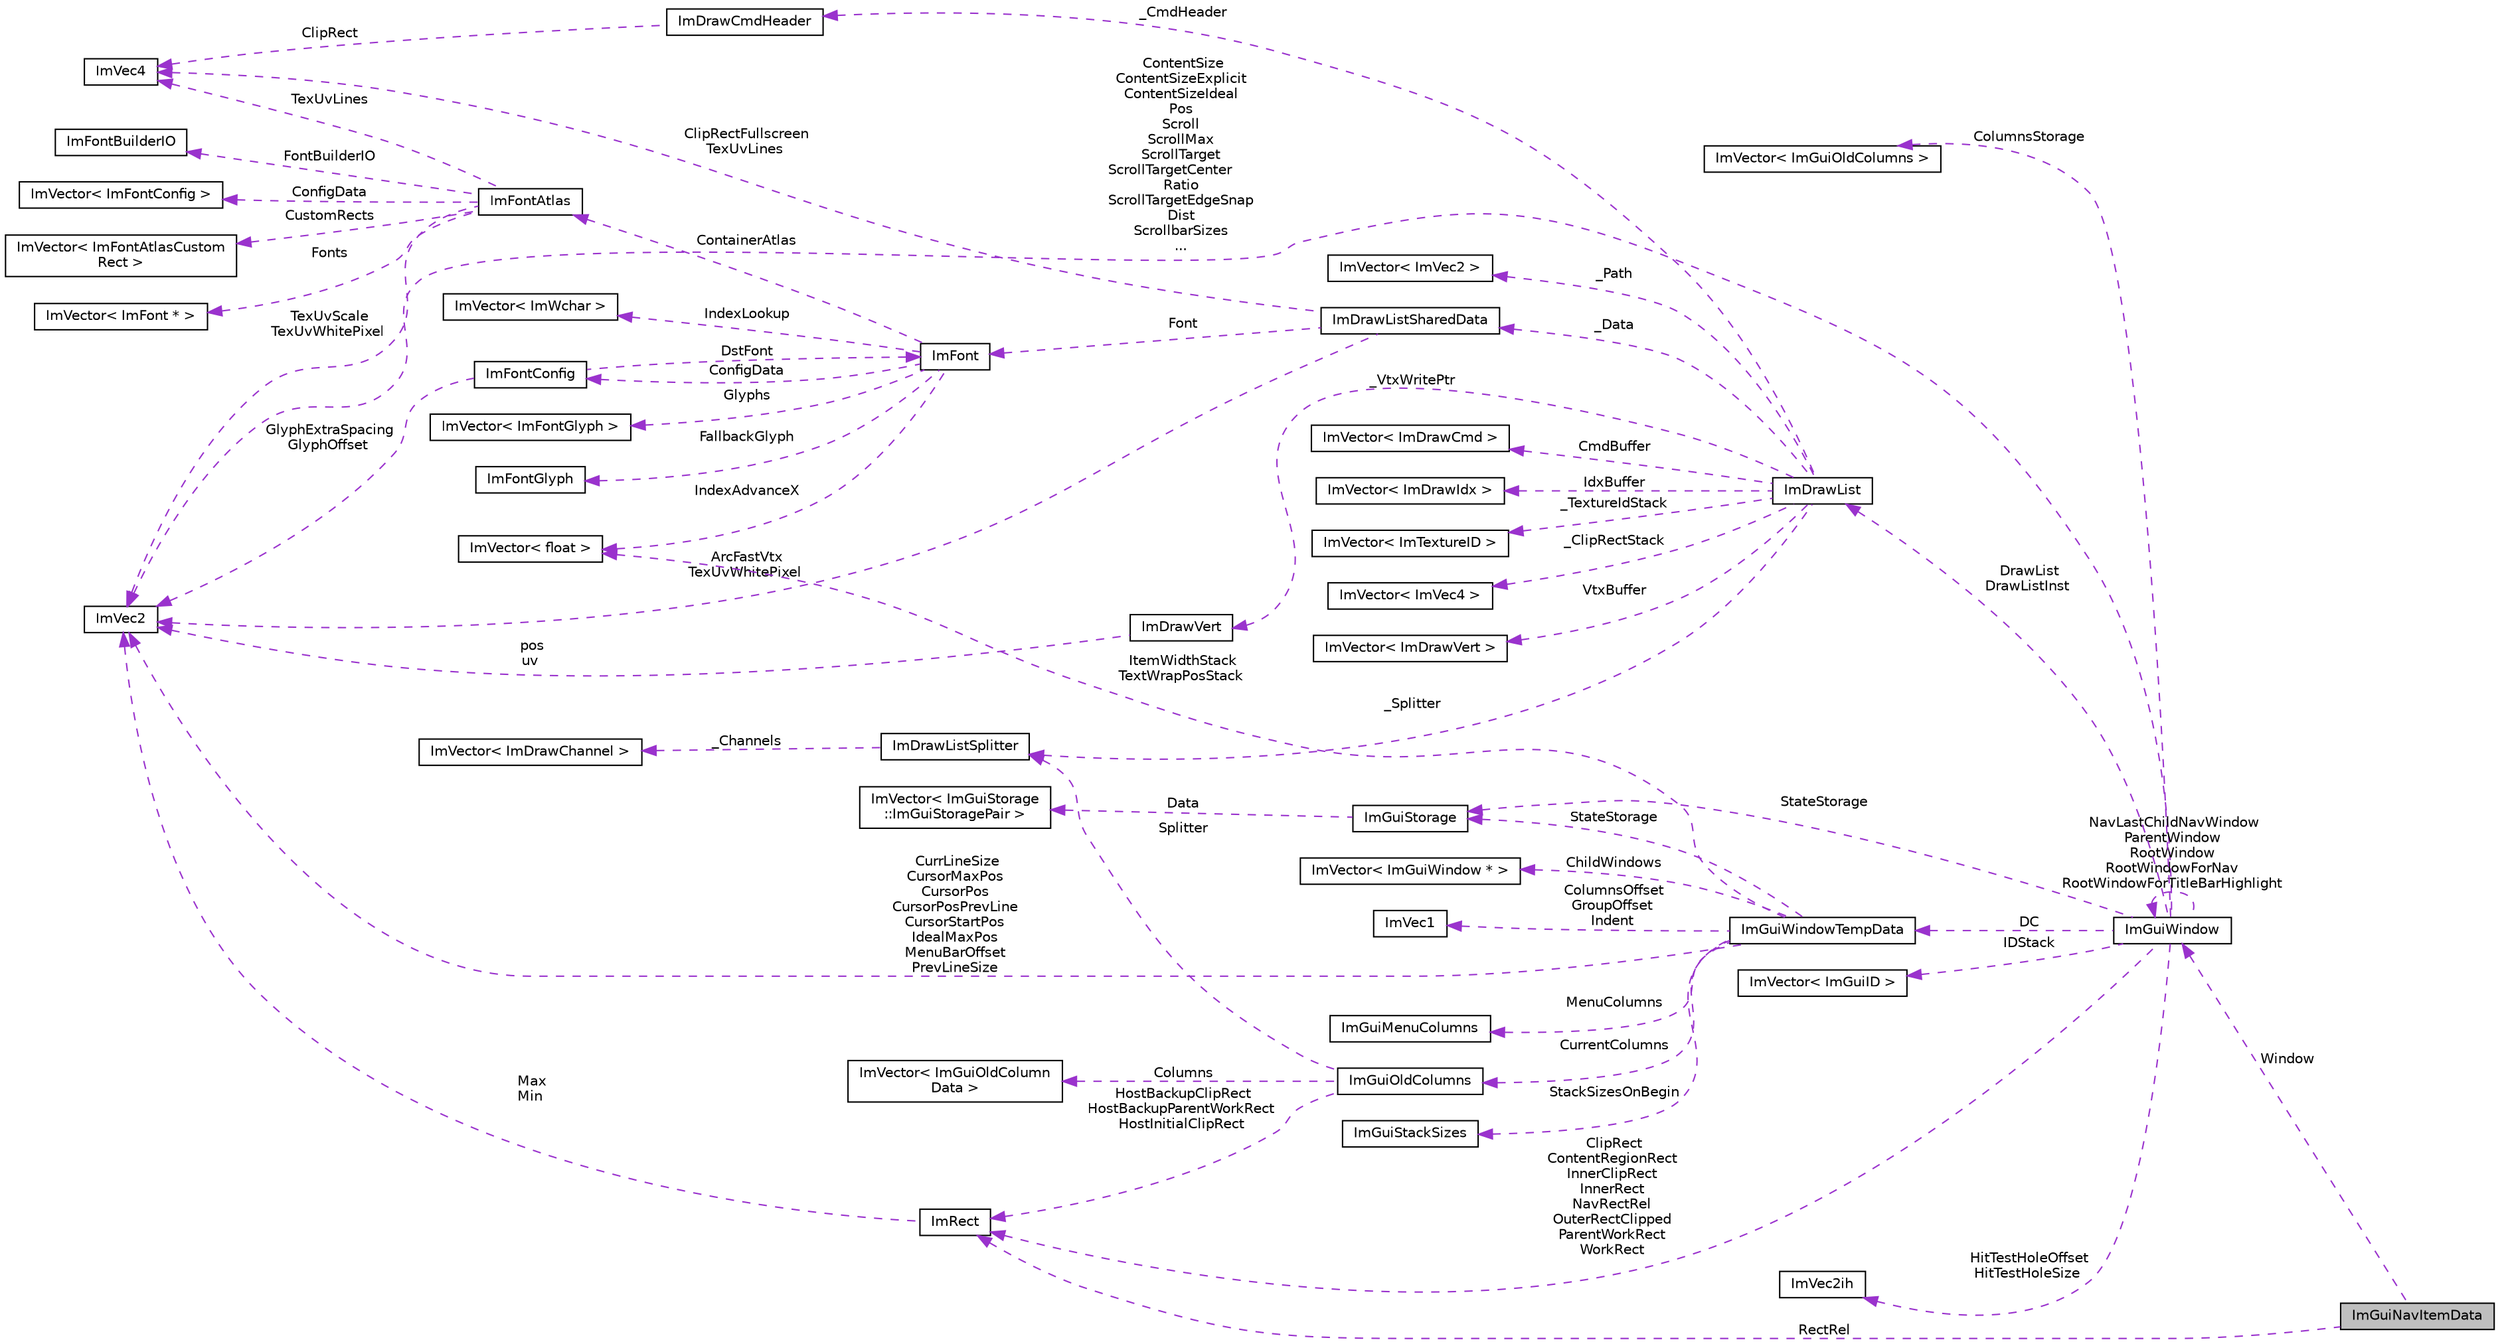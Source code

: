 digraph "ImGuiNavItemData"
{
 // LATEX_PDF_SIZE
  edge [fontname="Helvetica",fontsize="10",labelfontname="Helvetica",labelfontsize="10"];
  node [fontname="Helvetica",fontsize="10",shape=record];
  rankdir="LR";
  Node1 [label="ImGuiNavItemData",height=0.2,width=0.4,color="black", fillcolor="grey75", style="filled", fontcolor="black",tooltip=" "];
  Node2 -> Node1 [dir="back",color="darkorchid3",fontsize="10",style="dashed",label=" RectRel" ,fontname="Helvetica"];
  Node2 [label="ImRect",height=0.2,width=0.4,color="black", fillcolor="white", style="filled",URL="$struct_im_rect.html",tooltip=" "];
  Node3 -> Node2 [dir="back",color="darkorchid3",fontsize="10",style="dashed",label=" Max\nMin" ,fontname="Helvetica"];
  Node3 [label="ImVec2",height=0.2,width=0.4,color="black", fillcolor="white", style="filled",URL="$struct_im_vec2.html",tooltip=" "];
  Node4 -> Node1 [dir="back",color="darkorchid3",fontsize="10",style="dashed",label=" Window" ,fontname="Helvetica"];
  Node4 [label="ImGuiWindow",height=0.2,width=0.4,color="black", fillcolor="white", style="filled",URL="$struct_im_gui_window.html",tooltip=" "];
  Node5 -> Node4 [dir="back",color="darkorchid3",fontsize="10",style="dashed",label=" HitTestHoleOffset\nHitTestHoleSize" ,fontname="Helvetica"];
  Node5 [label="ImVec2ih",height=0.2,width=0.4,color="black", fillcolor="white", style="filled",URL="$struct_im_vec2ih.html",tooltip=" "];
  Node6 -> Node4 [dir="back",color="darkorchid3",fontsize="10",style="dashed",label=" StateStorage" ,fontname="Helvetica"];
  Node6 [label="ImGuiStorage",height=0.2,width=0.4,color="black", fillcolor="white", style="filled",URL="$struct_im_gui_storage.html",tooltip=" "];
  Node7 -> Node6 [dir="back",color="darkorchid3",fontsize="10",style="dashed",label=" Data" ,fontname="Helvetica"];
  Node7 [label="ImVector\< ImGuiStorage\l::ImGuiStoragePair \>",height=0.2,width=0.4,color="black", fillcolor="white", style="filled",URL="$struct_im_vector.html",tooltip=" "];
  Node3 -> Node4 [dir="back",color="darkorchid3",fontsize="10",style="dashed",label=" ContentSize\nContentSizeExplicit\nContentSizeIdeal\nPos\nScroll\nScrollMax\nScrollTarget\nScrollTargetCenter\lRatio\nScrollTargetEdgeSnap\lDist\nScrollbarSizes\n..." ,fontname="Helvetica"];
  Node2 -> Node4 [dir="back",color="darkorchid3",fontsize="10",style="dashed",label=" ClipRect\nContentRegionRect\nInnerClipRect\nInnerRect\nNavRectRel\nOuterRectClipped\nParentWorkRect\nWorkRect" ,fontname="Helvetica"];
  Node8 -> Node4 [dir="back",color="darkorchid3",fontsize="10",style="dashed",label=" ColumnsStorage" ,fontname="Helvetica"];
  Node8 [label="ImVector\< ImGuiOldColumns \>",height=0.2,width=0.4,color="black", fillcolor="white", style="filled",URL="$struct_im_vector.html",tooltip=" "];
  Node9 -> Node4 [dir="back",color="darkorchid3",fontsize="10",style="dashed",label=" DC" ,fontname="Helvetica"];
  Node9 [label="ImGuiWindowTempData",height=0.2,width=0.4,color="black", fillcolor="white", style="filled",URL="$struct_im_gui_window_temp_data.html",tooltip=" "];
  Node10 -> Node9 [dir="back",color="darkorchid3",fontsize="10",style="dashed",label=" ColumnsOffset\nGroupOffset\nIndent" ,fontname="Helvetica"];
  Node10 [label="ImVec1",height=0.2,width=0.4,color="black", fillcolor="white", style="filled",URL="$struct_im_vec1.html",tooltip=" "];
  Node6 -> Node9 [dir="back",color="darkorchid3",fontsize="10",style="dashed",label=" StateStorage" ,fontname="Helvetica"];
  Node3 -> Node9 [dir="back",color="darkorchid3",fontsize="10",style="dashed",label=" CurrLineSize\nCursorMaxPos\nCursorPos\nCursorPosPrevLine\nCursorStartPos\nIdealMaxPos\nMenuBarOffset\nPrevLineSize" ,fontname="Helvetica"];
  Node11 -> Node9 [dir="back",color="darkorchid3",fontsize="10",style="dashed",label=" CurrentColumns" ,fontname="Helvetica"];
  Node11 [label="ImGuiOldColumns",height=0.2,width=0.4,color="black", fillcolor="white", style="filled",URL="$struct_im_gui_old_columns.html",tooltip=" "];
  Node2 -> Node11 [dir="back",color="darkorchid3",fontsize="10",style="dashed",label=" HostBackupClipRect\nHostBackupParentWorkRect\nHostInitialClipRect" ,fontname="Helvetica"];
  Node12 -> Node11 [dir="back",color="darkorchid3",fontsize="10",style="dashed",label=" Columns" ,fontname="Helvetica"];
  Node12 [label="ImVector\< ImGuiOldColumn\lData \>",height=0.2,width=0.4,color="black", fillcolor="white", style="filled",URL="$struct_im_vector.html",tooltip=" "];
  Node13 -> Node11 [dir="back",color="darkorchid3",fontsize="10",style="dashed",label=" Splitter" ,fontname="Helvetica"];
  Node13 [label="ImDrawListSplitter",height=0.2,width=0.4,color="black", fillcolor="white", style="filled",URL="$struct_im_draw_list_splitter.html",tooltip=" "];
  Node14 -> Node13 [dir="back",color="darkorchid3",fontsize="10",style="dashed",label=" _Channels" ,fontname="Helvetica"];
  Node14 [label="ImVector\< ImDrawChannel \>",height=0.2,width=0.4,color="black", fillcolor="white", style="filled",URL="$struct_im_vector.html",tooltip=" "];
  Node15 -> Node9 [dir="back",color="darkorchid3",fontsize="10",style="dashed",label=" StackSizesOnBegin" ,fontname="Helvetica"];
  Node15 [label="ImGuiStackSizes",height=0.2,width=0.4,color="black", fillcolor="white", style="filled",URL="$struct_im_gui_stack_sizes.html",tooltip=" "];
  Node16 -> Node9 [dir="back",color="darkorchid3",fontsize="10",style="dashed",label=" ChildWindows" ,fontname="Helvetica"];
  Node16 [label="ImVector\< ImGuiWindow * \>",height=0.2,width=0.4,color="black", fillcolor="white", style="filled",URL="$struct_im_vector.html",tooltip=" "];
  Node17 -> Node9 [dir="back",color="darkorchid3",fontsize="10",style="dashed",label=" ItemWidthStack\nTextWrapPosStack" ,fontname="Helvetica"];
  Node17 [label="ImVector\< float \>",height=0.2,width=0.4,color="black", fillcolor="white", style="filled",URL="$struct_im_vector.html",tooltip=" "];
  Node18 -> Node9 [dir="back",color="darkorchid3",fontsize="10",style="dashed",label=" MenuColumns" ,fontname="Helvetica"];
  Node18 [label="ImGuiMenuColumns",height=0.2,width=0.4,color="black", fillcolor="white", style="filled",URL="$struct_im_gui_menu_columns.html",tooltip=" "];
  Node19 -> Node4 [dir="back",color="darkorchid3",fontsize="10",style="dashed",label=" IDStack" ,fontname="Helvetica"];
  Node19 [label="ImVector\< ImGuiID \>",height=0.2,width=0.4,color="black", fillcolor="white", style="filled",URL="$struct_im_vector.html",tooltip=" "];
  Node4 -> Node4 [dir="back",color="darkorchid3",fontsize="10",style="dashed",label=" NavLastChildNavWindow\nParentWindow\nRootWindow\nRootWindowForNav\nRootWindowForTitleBarHighlight" ,fontname="Helvetica"];
  Node20 -> Node4 [dir="back",color="darkorchid3",fontsize="10",style="dashed",label=" DrawList\nDrawListInst" ,fontname="Helvetica"];
  Node20 [label="ImDrawList",height=0.2,width=0.4,color="black", fillcolor="white", style="filled",URL="$struct_im_draw_list.html",tooltip=" "];
  Node21 -> Node20 [dir="back",color="darkorchid3",fontsize="10",style="dashed",label=" _ClipRectStack" ,fontname="Helvetica"];
  Node21 [label="ImVector\< ImVec4 \>",height=0.2,width=0.4,color="black", fillcolor="white", style="filled",URL="$struct_im_vector.html",tooltip=" "];
  Node22 -> Node20 [dir="back",color="darkorchid3",fontsize="10",style="dashed",label=" VtxBuffer" ,fontname="Helvetica"];
  Node22 [label="ImVector\< ImDrawVert \>",height=0.2,width=0.4,color="black", fillcolor="white", style="filled",URL="$struct_im_vector.html",tooltip=" "];
  Node23 -> Node20 [dir="back",color="darkorchid3",fontsize="10",style="dashed",label=" _Path" ,fontname="Helvetica"];
  Node23 [label="ImVector\< ImVec2 \>",height=0.2,width=0.4,color="black", fillcolor="white", style="filled",URL="$struct_im_vector.html",tooltip=" "];
  Node24 -> Node20 [dir="back",color="darkorchid3",fontsize="10",style="dashed",label=" _Data" ,fontname="Helvetica"];
  Node24 [label="ImDrawListSharedData",height=0.2,width=0.4,color="black", fillcolor="white", style="filled",URL="$struct_im_draw_list_shared_data.html",tooltip=" "];
  Node3 -> Node24 [dir="back",color="darkorchid3",fontsize="10",style="dashed",label=" ArcFastVtx\nTexUvWhitePixel" ,fontname="Helvetica"];
  Node25 -> Node24 [dir="back",color="darkorchid3",fontsize="10",style="dashed",label=" ClipRectFullscreen\nTexUvLines" ,fontname="Helvetica"];
  Node25 [label="ImVec4",height=0.2,width=0.4,color="black", fillcolor="white", style="filled",URL="$struct_im_vec4.html",tooltip=" "];
  Node26 -> Node24 [dir="back",color="darkorchid3",fontsize="10",style="dashed",label=" Font" ,fontname="Helvetica"];
  Node26 [label="ImFont",height=0.2,width=0.4,color="black", fillcolor="white", style="filled",URL="$struct_im_font.html",tooltip=" "];
  Node27 -> Node26 [dir="back",color="darkorchid3",fontsize="10",style="dashed",label=" Glyphs" ,fontname="Helvetica"];
  Node27 [label="ImVector\< ImFontGlyph \>",height=0.2,width=0.4,color="black", fillcolor="white", style="filled",URL="$struct_im_vector.html",tooltip=" "];
  Node28 -> Node26 [dir="back",color="darkorchid3",fontsize="10",style="dashed",label=" ConfigData" ,fontname="Helvetica"];
  Node28 [label="ImFontConfig",height=0.2,width=0.4,color="black", fillcolor="white", style="filled",URL="$struct_im_font_config.html",tooltip=" "];
  Node3 -> Node28 [dir="back",color="darkorchid3",fontsize="10",style="dashed",label=" GlyphExtraSpacing\nGlyphOffset" ,fontname="Helvetica"];
  Node26 -> Node28 [dir="back",color="darkorchid3",fontsize="10",style="dashed",label=" DstFont" ,fontname="Helvetica"];
  Node29 -> Node26 [dir="back",color="darkorchid3",fontsize="10",style="dashed",label=" FallbackGlyph" ,fontname="Helvetica"];
  Node29 [label="ImFontGlyph",height=0.2,width=0.4,color="black", fillcolor="white", style="filled",URL="$struct_im_font_glyph.html",tooltip=" "];
  Node30 -> Node26 [dir="back",color="darkorchid3",fontsize="10",style="dashed",label=" ContainerAtlas" ,fontname="Helvetica"];
  Node30 [label="ImFontAtlas",height=0.2,width=0.4,color="black", fillcolor="white", style="filled",URL="$struct_im_font_atlas.html",tooltip=" "];
  Node31 -> Node30 [dir="back",color="darkorchid3",fontsize="10",style="dashed",label=" Fonts" ,fontname="Helvetica"];
  Node31 [label="ImVector\< ImFont * \>",height=0.2,width=0.4,color="black", fillcolor="white", style="filled",URL="$struct_im_vector.html",tooltip=" "];
  Node32 -> Node30 [dir="back",color="darkorchid3",fontsize="10",style="dashed",label=" FontBuilderIO" ,fontname="Helvetica"];
  Node32 [label="ImFontBuilderIO",height=0.2,width=0.4,color="black", fillcolor="white", style="filled",URL="$struct_im_font_builder_i_o.html",tooltip=" "];
  Node3 -> Node30 [dir="back",color="darkorchid3",fontsize="10",style="dashed",label=" TexUvScale\nTexUvWhitePixel" ,fontname="Helvetica"];
  Node25 -> Node30 [dir="back",color="darkorchid3",fontsize="10",style="dashed",label=" TexUvLines" ,fontname="Helvetica"];
  Node33 -> Node30 [dir="back",color="darkorchid3",fontsize="10",style="dashed",label=" ConfigData" ,fontname="Helvetica"];
  Node33 [label="ImVector\< ImFontConfig \>",height=0.2,width=0.4,color="black", fillcolor="white", style="filled",URL="$struct_im_vector.html",tooltip=" "];
  Node34 -> Node30 [dir="back",color="darkorchid3",fontsize="10",style="dashed",label=" CustomRects" ,fontname="Helvetica"];
  Node34 [label="ImVector\< ImFontAtlasCustom\lRect \>",height=0.2,width=0.4,color="black", fillcolor="white", style="filled",URL="$struct_im_vector.html",tooltip=" "];
  Node17 -> Node26 [dir="back",color="darkorchid3",fontsize="10",style="dashed",label=" IndexAdvanceX" ,fontname="Helvetica"];
  Node35 -> Node26 [dir="back",color="darkorchid3",fontsize="10",style="dashed",label=" IndexLookup" ,fontname="Helvetica"];
  Node35 [label="ImVector\< ImWchar \>",height=0.2,width=0.4,color="black", fillcolor="white", style="filled",URL="$struct_im_vector.html",tooltip=" "];
  Node36 -> Node20 [dir="back",color="darkorchid3",fontsize="10",style="dashed",label=" _VtxWritePtr" ,fontname="Helvetica"];
  Node36 [label="ImDrawVert",height=0.2,width=0.4,color="black", fillcolor="white", style="filled",URL="$struct_im_draw_vert.html",tooltip=" "];
  Node3 -> Node36 [dir="back",color="darkorchid3",fontsize="10",style="dashed",label=" pos\nuv" ,fontname="Helvetica"];
  Node37 -> Node20 [dir="back",color="darkorchid3",fontsize="10",style="dashed",label=" _CmdHeader" ,fontname="Helvetica"];
  Node37 [label="ImDrawCmdHeader",height=0.2,width=0.4,color="black", fillcolor="white", style="filled",URL="$struct_im_draw_cmd_header.html",tooltip=" "];
  Node25 -> Node37 [dir="back",color="darkorchid3",fontsize="10",style="dashed",label=" ClipRect" ,fontname="Helvetica"];
  Node38 -> Node20 [dir="back",color="darkorchid3",fontsize="10",style="dashed",label=" CmdBuffer" ,fontname="Helvetica"];
  Node38 [label="ImVector\< ImDrawCmd \>",height=0.2,width=0.4,color="black", fillcolor="white", style="filled",URL="$struct_im_vector.html",tooltip=" "];
  Node13 -> Node20 [dir="back",color="darkorchid3",fontsize="10",style="dashed",label=" _Splitter" ,fontname="Helvetica"];
  Node39 -> Node20 [dir="back",color="darkorchid3",fontsize="10",style="dashed",label=" IdxBuffer" ,fontname="Helvetica"];
  Node39 [label="ImVector\< ImDrawIdx \>",height=0.2,width=0.4,color="black", fillcolor="white", style="filled",URL="$struct_im_vector.html",tooltip=" "];
  Node40 -> Node20 [dir="back",color="darkorchid3",fontsize="10",style="dashed",label=" _TextureIdStack" ,fontname="Helvetica"];
  Node40 [label="ImVector\< ImTextureID \>",height=0.2,width=0.4,color="black", fillcolor="white", style="filled",URL="$struct_im_vector.html",tooltip=" "];
}
